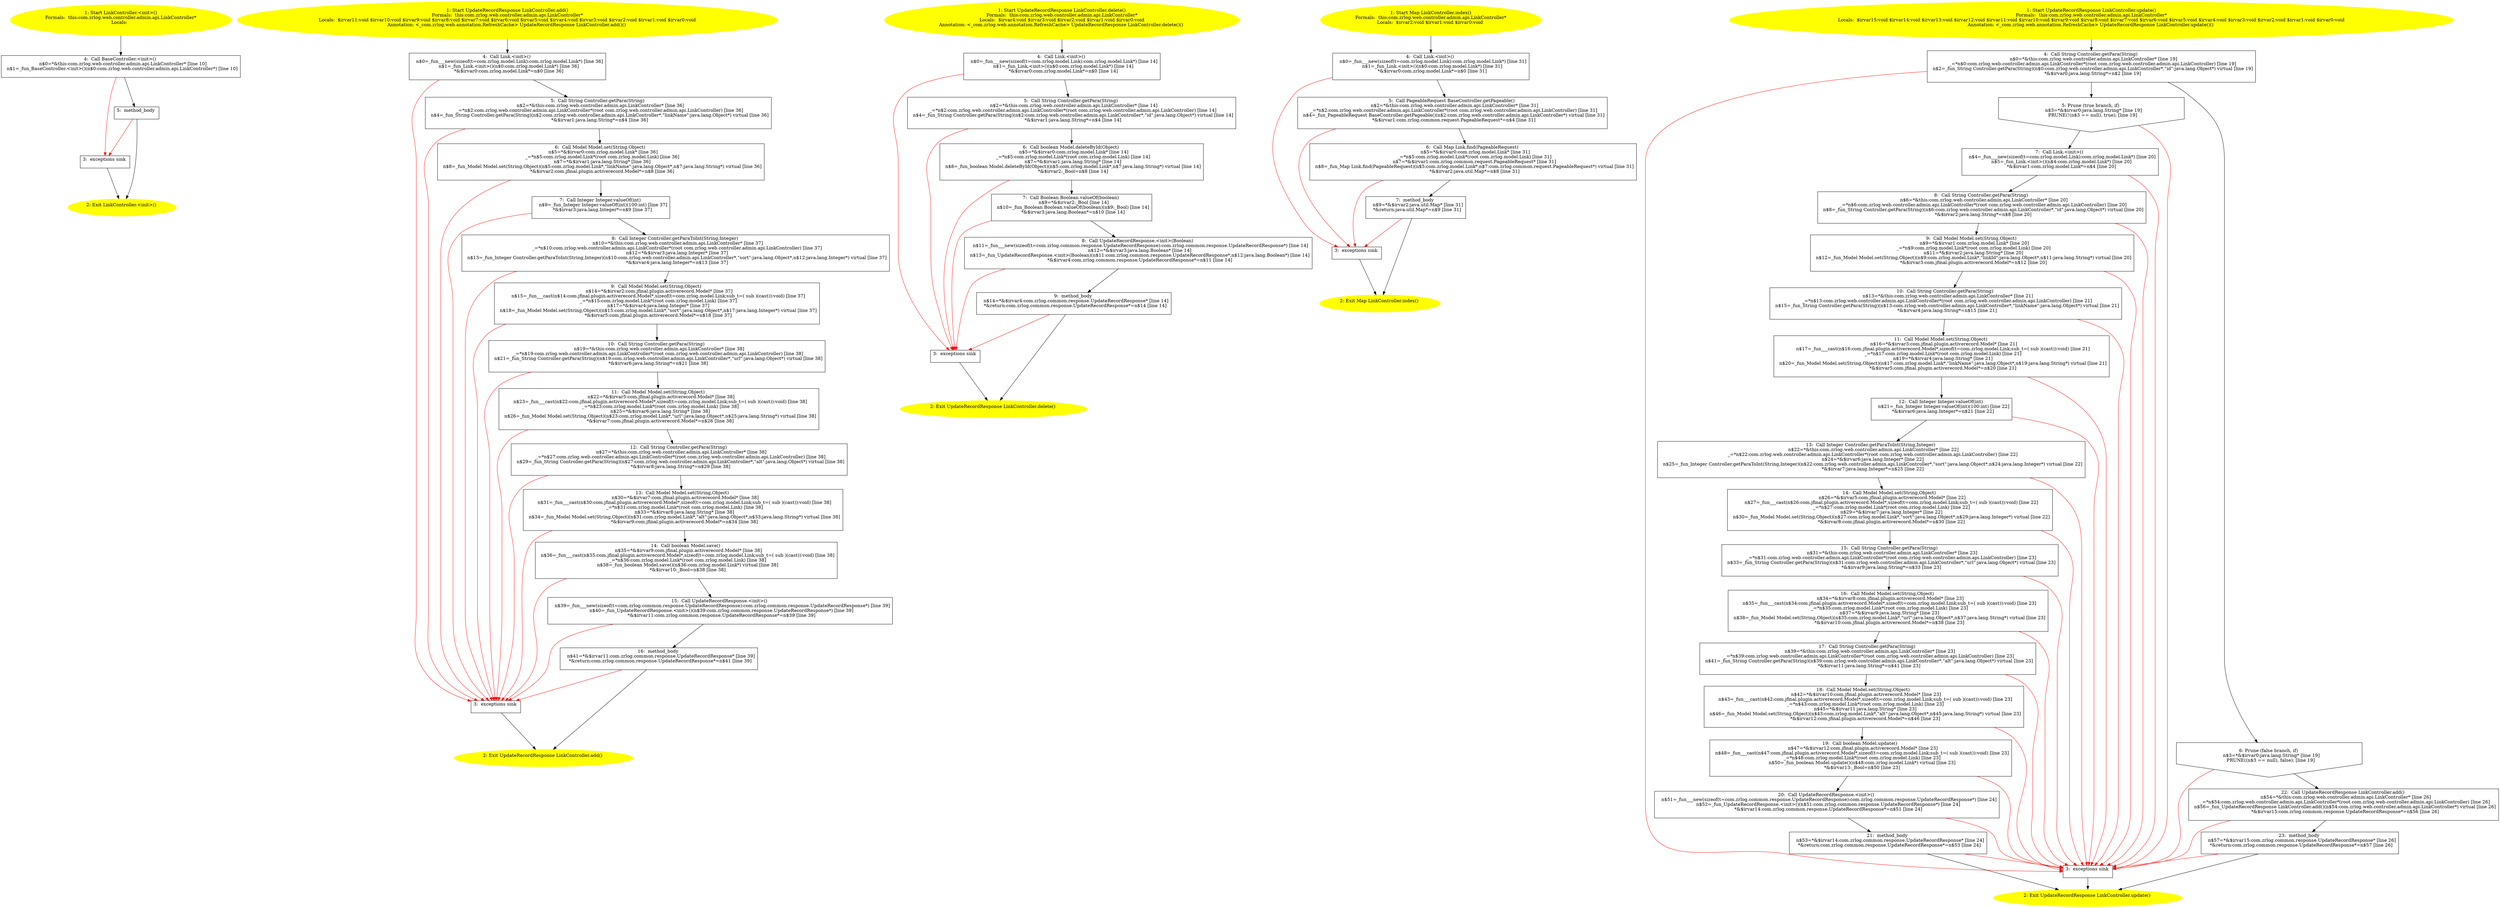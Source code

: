 /* @generated */
digraph cfg {
"com.zrlog.web.controller.admin.api.LinkController.<init>().a9c668d0d51db8e4c53aba65fcdf5df6_1" [label="1: Start LinkController.<init>()\nFormals:  this:com.zrlog.web.controller.admin.api.LinkController*\nLocals:  \n  " color=yellow style=filled]
	

	 "com.zrlog.web.controller.admin.api.LinkController.<init>().a9c668d0d51db8e4c53aba65fcdf5df6_1" -> "com.zrlog.web.controller.admin.api.LinkController.<init>().a9c668d0d51db8e4c53aba65fcdf5df6_4" ;
"com.zrlog.web.controller.admin.api.LinkController.<init>().a9c668d0d51db8e4c53aba65fcdf5df6_2" [label="2: Exit LinkController.<init>() \n  " color=yellow style=filled]
	

"com.zrlog.web.controller.admin.api.LinkController.<init>().a9c668d0d51db8e4c53aba65fcdf5df6_3" [label="3:  exceptions sink \n  " shape="box"]
	

	 "com.zrlog.web.controller.admin.api.LinkController.<init>().a9c668d0d51db8e4c53aba65fcdf5df6_3" -> "com.zrlog.web.controller.admin.api.LinkController.<init>().a9c668d0d51db8e4c53aba65fcdf5df6_2" ;
"com.zrlog.web.controller.admin.api.LinkController.<init>().a9c668d0d51db8e4c53aba65fcdf5df6_4" [label="4:  Call BaseController.<init>() \n   n$0=*&this:com.zrlog.web.controller.admin.api.LinkController* [line 10]\n  n$1=_fun_BaseController.<init>()(n$0:com.zrlog.web.controller.admin.api.LinkController*) [line 10]\n " shape="box"]
	

	 "com.zrlog.web.controller.admin.api.LinkController.<init>().a9c668d0d51db8e4c53aba65fcdf5df6_4" -> "com.zrlog.web.controller.admin.api.LinkController.<init>().a9c668d0d51db8e4c53aba65fcdf5df6_5" ;
	 "com.zrlog.web.controller.admin.api.LinkController.<init>().a9c668d0d51db8e4c53aba65fcdf5df6_4" -> "com.zrlog.web.controller.admin.api.LinkController.<init>().a9c668d0d51db8e4c53aba65fcdf5df6_3" [color="red" ];
"com.zrlog.web.controller.admin.api.LinkController.<init>().a9c668d0d51db8e4c53aba65fcdf5df6_5" [label="5:  method_body \n  " shape="box"]
	

	 "com.zrlog.web.controller.admin.api.LinkController.<init>().a9c668d0d51db8e4c53aba65fcdf5df6_5" -> "com.zrlog.web.controller.admin.api.LinkController.<init>().a9c668d0d51db8e4c53aba65fcdf5df6_2" ;
	 "com.zrlog.web.controller.admin.api.LinkController.<init>().a9c668d0d51db8e4c53aba65fcdf5df6_5" -> "com.zrlog.web.controller.admin.api.LinkController.<init>().a9c668d0d51db8e4c53aba65fcdf5df6_3" [color="red" ];
"com.zrlog.web.controller.admin.api.LinkController.add():com.zrlog.common.response.UpdateRecordRespon.764ece227195ac589cf312fb0e39b98a_1" [label="1: Start UpdateRecordResponse LinkController.add()\nFormals:  this:com.zrlog.web.controller.admin.api.LinkController*\nLocals:  $irvar11:void $irvar10:void $irvar9:void $irvar8:void $irvar7:void $irvar6:void $irvar5:void $irvar4:void $irvar3:void $irvar2:void $irvar1:void $irvar0:void\nAnnotation: <_com.zrlog.web.annotation.RefreshCache> UpdateRecordResponse LinkController.add()() \n  " color=yellow style=filled]
	

	 "com.zrlog.web.controller.admin.api.LinkController.add():com.zrlog.common.response.UpdateRecordRespon.764ece227195ac589cf312fb0e39b98a_1" -> "com.zrlog.web.controller.admin.api.LinkController.add():com.zrlog.common.response.UpdateRecordRespon.764ece227195ac589cf312fb0e39b98a_4" ;
"com.zrlog.web.controller.admin.api.LinkController.add():com.zrlog.common.response.UpdateRecordRespon.764ece227195ac589cf312fb0e39b98a_2" [label="2: Exit UpdateRecordResponse LinkController.add() \n  " color=yellow style=filled]
	

"com.zrlog.web.controller.admin.api.LinkController.add():com.zrlog.common.response.UpdateRecordRespon.764ece227195ac589cf312fb0e39b98a_3" [label="3:  exceptions sink \n  " shape="box"]
	

	 "com.zrlog.web.controller.admin.api.LinkController.add():com.zrlog.common.response.UpdateRecordRespon.764ece227195ac589cf312fb0e39b98a_3" -> "com.zrlog.web.controller.admin.api.LinkController.add():com.zrlog.common.response.UpdateRecordRespon.764ece227195ac589cf312fb0e39b98a_2" ;
"com.zrlog.web.controller.admin.api.LinkController.add():com.zrlog.common.response.UpdateRecordRespon.764ece227195ac589cf312fb0e39b98a_4" [label="4:  Call Link.<init>() \n   n$0=_fun___new(sizeof(t=com.zrlog.model.Link):com.zrlog.model.Link*) [line 36]\n  n$1=_fun_Link.<init>()(n$0:com.zrlog.model.Link*) [line 36]\n  *&$irvar0:com.zrlog.model.Link*=n$0 [line 36]\n " shape="box"]
	

	 "com.zrlog.web.controller.admin.api.LinkController.add():com.zrlog.common.response.UpdateRecordRespon.764ece227195ac589cf312fb0e39b98a_4" -> "com.zrlog.web.controller.admin.api.LinkController.add():com.zrlog.common.response.UpdateRecordRespon.764ece227195ac589cf312fb0e39b98a_5" ;
	 "com.zrlog.web.controller.admin.api.LinkController.add():com.zrlog.common.response.UpdateRecordRespon.764ece227195ac589cf312fb0e39b98a_4" -> "com.zrlog.web.controller.admin.api.LinkController.add():com.zrlog.common.response.UpdateRecordRespon.764ece227195ac589cf312fb0e39b98a_3" [color="red" ];
"com.zrlog.web.controller.admin.api.LinkController.add():com.zrlog.common.response.UpdateRecordRespon.764ece227195ac589cf312fb0e39b98a_5" [label="5:  Call String Controller.getPara(String) \n   n$2=*&this:com.zrlog.web.controller.admin.api.LinkController* [line 36]\n  _=*n$2:com.zrlog.web.controller.admin.api.LinkController*(root com.zrlog.web.controller.admin.api.LinkController) [line 36]\n  n$4=_fun_String Controller.getPara(String)(n$2:com.zrlog.web.controller.admin.api.LinkController*,\"linkName\":java.lang.Object*) virtual [line 36]\n  *&$irvar1:java.lang.String*=n$4 [line 36]\n " shape="box"]
	

	 "com.zrlog.web.controller.admin.api.LinkController.add():com.zrlog.common.response.UpdateRecordRespon.764ece227195ac589cf312fb0e39b98a_5" -> "com.zrlog.web.controller.admin.api.LinkController.add():com.zrlog.common.response.UpdateRecordRespon.764ece227195ac589cf312fb0e39b98a_6" ;
	 "com.zrlog.web.controller.admin.api.LinkController.add():com.zrlog.common.response.UpdateRecordRespon.764ece227195ac589cf312fb0e39b98a_5" -> "com.zrlog.web.controller.admin.api.LinkController.add():com.zrlog.common.response.UpdateRecordRespon.764ece227195ac589cf312fb0e39b98a_3" [color="red" ];
"com.zrlog.web.controller.admin.api.LinkController.add():com.zrlog.common.response.UpdateRecordRespon.764ece227195ac589cf312fb0e39b98a_6" [label="6:  Call Model Model.set(String,Object) \n   n$5=*&$irvar0:com.zrlog.model.Link* [line 36]\n  _=*n$5:com.zrlog.model.Link*(root com.zrlog.model.Link) [line 36]\n  n$7=*&$irvar1:java.lang.String* [line 36]\n  n$8=_fun_Model Model.set(String,Object)(n$5:com.zrlog.model.Link*,\"linkName\":java.lang.Object*,n$7:java.lang.String*) virtual [line 36]\n  *&$irvar2:com.jfinal.plugin.activerecord.Model*=n$8 [line 36]\n " shape="box"]
	

	 "com.zrlog.web.controller.admin.api.LinkController.add():com.zrlog.common.response.UpdateRecordRespon.764ece227195ac589cf312fb0e39b98a_6" -> "com.zrlog.web.controller.admin.api.LinkController.add():com.zrlog.common.response.UpdateRecordRespon.764ece227195ac589cf312fb0e39b98a_7" ;
	 "com.zrlog.web.controller.admin.api.LinkController.add():com.zrlog.common.response.UpdateRecordRespon.764ece227195ac589cf312fb0e39b98a_6" -> "com.zrlog.web.controller.admin.api.LinkController.add():com.zrlog.common.response.UpdateRecordRespon.764ece227195ac589cf312fb0e39b98a_3" [color="red" ];
"com.zrlog.web.controller.admin.api.LinkController.add():com.zrlog.common.response.UpdateRecordRespon.764ece227195ac589cf312fb0e39b98a_7" [label="7:  Call Integer Integer.valueOf(int) \n   n$9=_fun_Integer Integer.valueOf(int)(100:int) [line 37]\n  *&$irvar3:java.lang.Integer*=n$9 [line 37]\n " shape="box"]
	

	 "com.zrlog.web.controller.admin.api.LinkController.add():com.zrlog.common.response.UpdateRecordRespon.764ece227195ac589cf312fb0e39b98a_7" -> "com.zrlog.web.controller.admin.api.LinkController.add():com.zrlog.common.response.UpdateRecordRespon.764ece227195ac589cf312fb0e39b98a_8" ;
	 "com.zrlog.web.controller.admin.api.LinkController.add():com.zrlog.common.response.UpdateRecordRespon.764ece227195ac589cf312fb0e39b98a_7" -> "com.zrlog.web.controller.admin.api.LinkController.add():com.zrlog.common.response.UpdateRecordRespon.764ece227195ac589cf312fb0e39b98a_3" [color="red" ];
"com.zrlog.web.controller.admin.api.LinkController.add():com.zrlog.common.response.UpdateRecordRespon.764ece227195ac589cf312fb0e39b98a_8" [label="8:  Call Integer Controller.getParaToInt(String,Integer) \n   n$10=*&this:com.zrlog.web.controller.admin.api.LinkController* [line 37]\n  _=*n$10:com.zrlog.web.controller.admin.api.LinkController*(root com.zrlog.web.controller.admin.api.LinkController) [line 37]\n  n$12=*&$irvar3:java.lang.Integer* [line 37]\n  n$13=_fun_Integer Controller.getParaToInt(String,Integer)(n$10:com.zrlog.web.controller.admin.api.LinkController*,\"sort\":java.lang.Object*,n$12:java.lang.Integer*) virtual [line 37]\n  *&$irvar4:java.lang.Integer*=n$13 [line 37]\n " shape="box"]
	

	 "com.zrlog.web.controller.admin.api.LinkController.add():com.zrlog.common.response.UpdateRecordRespon.764ece227195ac589cf312fb0e39b98a_8" -> "com.zrlog.web.controller.admin.api.LinkController.add():com.zrlog.common.response.UpdateRecordRespon.764ece227195ac589cf312fb0e39b98a_9" ;
	 "com.zrlog.web.controller.admin.api.LinkController.add():com.zrlog.common.response.UpdateRecordRespon.764ece227195ac589cf312fb0e39b98a_8" -> "com.zrlog.web.controller.admin.api.LinkController.add():com.zrlog.common.response.UpdateRecordRespon.764ece227195ac589cf312fb0e39b98a_3" [color="red" ];
"com.zrlog.web.controller.admin.api.LinkController.add():com.zrlog.common.response.UpdateRecordRespon.764ece227195ac589cf312fb0e39b98a_9" [label="9:  Call Model Model.set(String,Object) \n   n$14=*&$irvar2:com.jfinal.plugin.activerecord.Model* [line 37]\n  n$15=_fun___cast(n$14:com.jfinal.plugin.activerecord.Model*,sizeof(t=com.zrlog.model.Link;sub_t=( sub )(cast)):void) [line 37]\n  _=*n$15:com.zrlog.model.Link*(root com.zrlog.model.Link) [line 37]\n  n$17=*&$irvar4:java.lang.Integer* [line 37]\n  n$18=_fun_Model Model.set(String,Object)(n$15:com.zrlog.model.Link*,\"sort\":java.lang.Object*,n$17:java.lang.Integer*) virtual [line 37]\n  *&$irvar5:com.jfinal.plugin.activerecord.Model*=n$18 [line 37]\n " shape="box"]
	

	 "com.zrlog.web.controller.admin.api.LinkController.add():com.zrlog.common.response.UpdateRecordRespon.764ece227195ac589cf312fb0e39b98a_9" -> "com.zrlog.web.controller.admin.api.LinkController.add():com.zrlog.common.response.UpdateRecordRespon.764ece227195ac589cf312fb0e39b98a_10" ;
	 "com.zrlog.web.controller.admin.api.LinkController.add():com.zrlog.common.response.UpdateRecordRespon.764ece227195ac589cf312fb0e39b98a_9" -> "com.zrlog.web.controller.admin.api.LinkController.add():com.zrlog.common.response.UpdateRecordRespon.764ece227195ac589cf312fb0e39b98a_3" [color="red" ];
"com.zrlog.web.controller.admin.api.LinkController.add():com.zrlog.common.response.UpdateRecordRespon.764ece227195ac589cf312fb0e39b98a_10" [label="10:  Call String Controller.getPara(String) \n   n$19=*&this:com.zrlog.web.controller.admin.api.LinkController* [line 38]\n  _=*n$19:com.zrlog.web.controller.admin.api.LinkController*(root com.zrlog.web.controller.admin.api.LinkController) [line 38]\n  n$21=_fun_String Controller.getPara(String)(n$19:com.zrlog.web.controller.admin.api.LinkController*,\"url\":java.lang.Object*) virtual [line 38]\n  *&$irvar6:java.lang.String*=n$21 [line 38]\n " shape="box"]
	

	 "com.zrlog.web.controller.admin.api.LinkController.add():com.zrlog.common.response.UpdateRecordRespon.764ece227195ac589cf312fb0e39b98a_10" -> "com.zrlog.web.controller.admin.api.LinkController.add():com.zrlog.common.response.UpdateRecordRespon.764ece227195ac589cf312fb0e39b98a_11" ;
	 "com.zrlog.web.controller.admin.api.LinkController.add():com.zrlog.common.response.UpdateRecordRespon.764ece227195ac589cf312fb0e39b98a_10" -> "com.zrlog.web.controller.admin.api.LinkController.add():com.zrlog.common.response.UpdateRecordRespon.764ece227195ac589cf312fb0e39b98a_3" [color="red" ];
"com.zrlog.web.controller.admin.api.LinkController.add():com.zrlog.common.response.UpdateRecordRespon.764ece227195ac589cf312fb0e39b98a_11" [label="11:  Call Model Model.set(String,Object) \n   n$22=*&$irvar5:com.jfinal.plugin.activerecord.Model* [line 38]\n  n$23=_fun___cast(n$22:com.jfinal.plugin.activerecord.Model*,sizeof(t=com.zrlog.model.Link;sub_t=( sub )(cast)):void) [line 38]\n  _=*n$23:com.zrlog.model.Link*(root com.zrlog.model.Link) [line 38]\n  n$25=*&$irvar6:java.lang.String* [line 38]\n  n$26=_fun_Model Model.set(String,Object)(n$23:com.zrlog.model.Link*,\"url\":java.lang.Object*,n$25:java.lang.String*) virtual [line 38]\n  *&$irvar7:com.jfinal.plugin.activerecord.Model*=n$26 [line 38]\n " shape="box"]
	

	 "com.zrlog.web.controller.admin.api.LinkController.add():com.zrlog.common.response.UpdateRecordRespon.764ece227195ac589cf312fb0e39b98a_11" -> "com.zrlog.web.controller.admin.api.LinkController.add():com.zrlog.common.response.UpdateRecordRespon.764ece227195ac589cf312fb0e39b98a_12" ;
	 "com.zrlog.web.controller.admin.api.LinkController.add():com.zrlog.common.response.UpdateRecordRespon.764ece227195ac589cf312fb0e39b98a_11" -> "com.zrlog.web.controller.admin.api.LinkController.add():com.zrlog.common.response.UpdateRecordRespon.764ece227195ac589cf312fb0e39b98a_3" [color="red" ];
"com.zrlog.web.controller.admin.api.LinkController.add():com.zrlog.common.response.UpdateRecordRespon.764ece227195ac589cf312fb0e39b98a_12" [label="12:  Call String Controller.getPara(String) \n   n$27=*&this:com.zrlog.web.controller.admin.api.LinkController* [line 38]\n  _=*n$27:com.zrlog.web.controller.admin.api.LinkController*(root com.zrlog.web.controller.admin.api.LinkController) [line 38]\n  n$29=_fun_String Controller.getPara(String)(n$27:com.zrlog.web.controller.admin.api.LinkController*,\"alt\":java.lang.Object*) virtual [line 38]\n  *&$irvar8:java.lang.String*=n$29 [line 38]\n " shape="box"]
	

	 "com.zrlog.web.controller.admin.api.LinkController.add():com.zrlog.common.response.UpdateRecordRespon.764ece227195ac589cf312fb0e39b98a_12" -> "com.zrlog.web.controller.admin.api.LinkController.add():com.zrlog.common.response.UpdateRecordRespon.764ece227195ac589cf312fb0e39b98a_13" ;
	 "com.zrlog.web.controller.admin.api.LinkController.add():com.zrlog.common.response.UpdateRecordRespon.764ece227195ac589cf312fb0e39b98a_12" -> "com.zrlog.web.controller.admin.api.LinkController.add():com.zrlog.common.response.UpdateRecordRespon.764ece227195ac589cf312fb0e39b98a_3" [color="red" ];
"com.zrlog.web.controller.admin.api.LinkController.add():com.zrlog.common.response.UpdateRecordRespon.764ece227195ac589cf312fb0e39b98a_13" [label="13:  Call Model Model.set(String,Object) \n   n$30=*&$irvar7:com.jfinal.plugin.activerecord.Model* [line 38]\n  n$31=_fun___cast(n$30:com.jfinal.plugin.activerecord.Model*,sizeof(t=com.zrlog.model.Link;sub_t=( sub )(cast)):void) [line 38]\n  _=*n$31:com.zrlog.model.Link*(root com.zrlog.model.Link) [line 38]\n  n$33=*&$irvar8:java.lang.String* [line 38]\n  n$34=_fun_Model Model.set(String,Object)(n$31:com.zrlog.model.Link*,\"alt\":java.lang.Object*,n$33:java.lang.String*) virtual [line 38]\n  *&$irvar9:com.jfinal.plugin.activerecord.Model*=n$34 [line 38]\n " shape="box"]
	

	 "com.zrlog.web.controller.admin.api.LinkController.add():com.zrlog.common.response.UpdateRecordRespon.764ece227195ac589cf312fb0e39b98a_13" -> "com.zrlog.web.controller.admin.api.LinkController.add():com.zrlog.common.response.UpdateRecordRespon.764ece227195ac589cf312fb0e39b98a_14" ;
	 "com.zrlog.web.controller.admin.api.LinkController.add():com.zrlog.common.response.UpdateRecordRespon.764ece227195ac589cf312fb0e39b98a_13" -> "com.zrlog.web.controller.admin.api.LinkController.add():com.zrlog.common.response.UpdateRecordRespon.764ece227195ac589cf312fb0e39b98a_3" [color="red" ];
"com.zrlog.web.controller.admin.api.LinkController.add():com.zrlog.common.response.UpdateRecordRespon.764ece227195ac589cf312fb0e39b98a_14" [label="14:  Call boolean Model.save() \n   n$35=*&$irvar9:com.jfinal.plugin.activerecord.Model* [line 38]\n  n$36=_fun___cast(n$35:com.jfinal.plugin.activerecord.Model*,sizeof(t=com.zrlog.model.Link;sub_t=( sub )(cast)):void) [line 38]\n  _=*n$36:com.zrlog.model.Link*(root com.zrlog.model.Link) [line 38]\n  n$38=_fun_boolean Model.save()(n$36:com.zrlog.model.Link*) virtual [line 38]\n  *&$irvar10:_Bool=n$38 [line 38]\n " shape="box"]
	

	 "com.zrlog.web.controller.admin.api.LinkController.add():com.zrlog.common.response.UpdateRecordRespon.764ece227195ac589cf312fb0e39b98a_14" -> "com.zrlog.web.controller.admin.api.LinkController.add():com.zrlog.common.response.UpdateRecordRespon.764ece227195ac589cf312fb0e39b98a_15" ;
	 "com.zrlog.web.controller.admin.api.LinkController.add():com.zrlog.common.response.UpdateRecordRespon.764ece227195ac589cf312fb0e39b98a_14" -> "com.zrlog.web.controller.admin.api.LinkController.add():com.zrlog.common.response.UpdateRecordRespon.764ece227195ac589cf312fb0e39b98a_3" [color="red" ];
"com.zrlog.web.controller.admin.api.LinkController.add():com.zrlog.common.response.UpdateRecordRespon.764ece227195ac589cf312fb0e39b98a_15" [label="15:  Call UpdateRecordResponse.<init>() \n   n$39=_fun___new(sizeof(t=com.zrlog.common.response.UpdateRecordResponse):com.zrlog.common.response.UpdateRecordResponse*) [line 39]\n  n$40=_fun_UpdateRecordResponse.<init>()(n$39:com.zrlog.common.response.UpdateRecordResponse*) [line 39]\n  *&$irvar11:com.zrlog.common.response.UpdateRecordResponse*=n$39 [line 39]\n " shape="box"]
	

	 "com.zrlog.web.controller.admin.api.LinkController.add():com.zrlog.common.response.UpdateRecordRespon.764ece227195ac589cf312fb0e39b98a_15" -> "com.zrlog.web.controller.admin.api.LinkController.add():com.zrlog.common.response.UpdateRecordRespon.764ece227195ac589cf312fb0e39b98a_16" ;
	 "com.zrlog.web.controller.admin.api.LinkController.add():com.zrlog.common.response.UpdateRecordRespon.764ece227195ac589cf312fb0e39b98a_15" -> "com.zrlog.web.controller.admin.api.LinkController.add():com.zrlog.common.response.UpdateRecordRespon.764ece227195ac589cf312fb0e39b98a_3" [color="red" ];
"com.zrlog.web.controller.admin.api.LinkController.add():com.zrlog.common.response.UpdateRecordRespon.764ece227195ac589cf312fb0e39b98a_16" [label="16:  method_body \n   n$41=*&$irvar11:com.zrlog.common.response.UpdateRecordResponse* [line 39]\n  *&return:com.zrlog.common.response.UpdateRecordResponse*=n$41 [line 39]\n " shape="box"]
	

	 "com.zrlog.web.controller.admin.api.LinkController.add():com.zrlog.common.response.UpdateRecordRespon.764ece227195ac589cf312fb0e39b98a_16" -> "com.zrlog.web.controller.admin.api.LinkController.add():com.zrlog.common.response.UpdateRecordRespon.764ece227195ac589cf312fb0e39b98a_2" ;
	 "com.zrlog.web.controller.admin.api.LinkController.add():com.zrlog.common.response.UpdateRecordRespon.764ece227195ac589cf312fb0e39b98a_16" -> "com.zrlog.web.controller.admin.api.LinkController.add():com.zrlog.common.response.UpdateRecordRespon.764ece227195ac589cf312fb0e39b98a_3" [color="red" ];
"com.zrlog.web.controller.admin.api.LinkController.delete():com.zrlog.common.response.UpdateRecordRes.c50fe7f1c9ed19d425c0b94ce0d056ed_1" [label="1: Start UpdateRecordResponse LinkController.delete()\nFormals:  this:com.zrlog.web.controller.admin.api.LinkController*\nLocals:  $irvar4:void $irvar3:void $irvar2:void $irvar1:void $irvar0:void\nAnnotation: <_com.zrlog.web.annotation.RefreshCache> UpdateRecordResponse LinkController.delete()() \n  " color=yellow style=filled]
	

	 "com.zrlog.web.controller.admin.api.LinkController.delete():com.zrlog.common.response.UpdateRecordRes.c50fe7f1c9ed19d425c0b94ce0d056ed_1" -> "com.zrlog.web.controller.admin.api.LinkController.delete():com.zrlog.common.response.UpdateRecordRes.c50fe7f1c9ed19d425c0b94ce0d056ed_4" ;
"com.zrlog.web.controller.admin.api.LinkController.delete():com.zrlog.common.response.UpdateRecordRes.c50fe7f1c9ed19d425c0b94ce0d056ed_2" [label="2: Exit UpdateRecordResponse LinkController.delete() \n  " color=yellow style=filled]
	

"com.zrlog.web.controller.admin.api.LinkController.delete():com.zrlog.common.response.UpdateRecordRes.c50fe7f1c9ed19d425c0b94ce0d056ed_3" [label="3:  exceptions sink \n  " shape="box"]
	

	 "com.zrlog.web.controller.admin.api.LinkController.delete():com.zrlog.common.response.UpdateRecordRes.c50fe7f1c9ed19d425c0b94ce0d056ed_3" -> "com.zrlog.web.controller.admin.api.LinkController.delete():com.zrlog.common.response.UpdateRecordRes.c50fe7f1c9ed19d425c0b94ce0d056ed_2" ;
"com.zrlog.web.controller.admin.api.LinkController.delete():com.zrlog.common.response.UpdateRecordRes.c50fe7f1c9ed19d425c0b94ce0d056ed_4" [label="4:  Call Link.<init>() \n   n$0=_fun___new(sizeof(t=com.zrlog.model.Link):com.zrlog.model.Link*) [line 14]\n  n$1=_fun_Link.<init>()(n$0:com.zrlog.model.Link*) [line 14]\n  *&$irvar0:com.zrlog.model.Link*=n$0 [line 14]\n " shape="box"]
	

	 "com.zrlog.web.controller.admin.api.LinkController.delete():com.zrlog.common.response.UpdateRecordRes.c50fe7f1c9ed19d425c0b94ce0d056ed_4" -> "com.zrlog.web.controller.admin.api.LinkController.delete():com.zrlog.common.response.UpdateRecordRes.c50fe7f1c9ed19d425c0b94ce0d056ed_5" ;
	 "com.zrlog.web.controller.admin.api.LinkController.delete():com.zrlog.common.response.UpdateRecordRes.c50fe7f1c9ed19d425c0b94ce0d056ed_4" -> "com.zrlog.web.controller.admin.api.LinkController.delete():com.zrlog.common.response.UpdateRecordRes.c50fe7f1c9ed19d425c0b94ce0d056ed_3" [color="red" ];
"com.zrlog.web.controller.admin.api.LinkController.delete():com.zrlog.common.response.UpdateRecordRes.c50fe7f1c9ed19d425c0b94ce0d056ed_5" [label="5:  Call String Controller.getPara(String) \n   n$2=*&this:com.zrlog.web.controller.admin.api.LinkController* [line 14]\n  _=*n$2:com.zrlog.web.controller.admin.api.LinkController*(root com.zrlog.web.controller.admin.api.LinkController) [line 14]\n  n$4=_fun_String Controller.getPara(String)(n$2:com.zrlog.web.controller.admin.api.LinkController*,\"id\":java.lang.Object*) virtual [line 14]\n  *&$irvar1:java.lang.String*=n$4 [line 14]\n " shape="box"]
	

	 "com.zrlog.web.controller.admin.api.LinkController.delete():com.zrlog.common.response.UpdateRecordRes.c50fe7f1c9ed19d425c0b94ce0d056ed_5" -> "com.zrlog.web.controller.admin.api.LinkController.delete():com.zrlog.common.response.UpdateRecordRes.c50fe7f1c9ed19d425c0b94ce0d056ed_6" ;
	 "com.zrlog.web.controller.admin.api.LinkController.delete():com.zrlog.common.response.UpdateRecordRes.c50fe7f1c9ed19d425c0b94ce0d056ed_5" -> "com.zrlog.web.controller.admin.api.LinkController.delete():com.zrlog.common.response.UpdateRecordRes.c50fe7f1c9ed19d425c0b94ce0d056ed_3" [color="red" ];
"com.zrlog.web.controller.admin.api.LinkController.delete():com.zrlog.common.response.UpdateRecordRes.c50fe7f1c9ed19d425c0b94ce0d056ed_6" [label="6:  Call boolean Model.deleteById(Object) \n   n$5=*&$irvar0:com.zrlog.model.Link* [line 14]\n  _=*n$5:com.zrlog.model.Link*(root com.zrlog.model.Link) [line 14]\n  n$7=*&$irvar1:java.lang.String* [line 14]\n  n$8=_fun_boolean Model.deleteById(Object)(n$5:com.zrlog.model.Link*,n$7:java.lang.String*) virtual [line 14]\n  *&$irvar2:_Bool=n$8 [line 14]\n " shape="box"]
	

	 "com.zrlog.web.controller.admin.api.LinkController.delete():com.zrlog.common.response.UpdateRecordRes.c50fe7f1c9ed19d425c0b94ce0d056ed_6" -> "com.zrlog.web.controller.admin.api.LinkController.delete():com.zrlog.common.response.UpdateRecordRes.c50fe7f1c9ed19d425c0b94ce0d056ed_7" ;
	 "com.zrlog.web.controller.admin.api.LinkController.delete():com.zrlog.common.response.UpdateRecordRes.c50fe7f1c9ed19d425c0b94ce0d056ed_6" -> "com.zrlog.web.controller.admin.api.LinkController.delete():com.zrlog.common.response.UpdateRecordRes.c50fe7f1c9ed19d425c0b94ce0d056ed_3" [color="red" ];
"com.zrlog.web.controller.admin.api.LinkController.delete():com.zrlog.common.response.UpdateRecordRes.c50fe7f1c9ed19d425c0b94ce0d056ed_7" [label="7:  Call Boolean Boolean.valueOf(boolean) \n   n$9=*&$irvar2:_Bool [line 14]\n  n$10=_fun_Boolean Boolean.valueOf(boolean)(n$9:_Bool) [line 14]\n  *&$irvar3:java.lang.Boolean*=n$10 [line 14]\n " shape="box"]
	

	 "com.zrlog.web.controller.admin.api.LinkController.delete():com.zrlog.common.response.UpdateRecordRes.c50fe7f1c9ed19d425c0b94ce0d056ed_7" -> "com.zrlog.web.controller.admin.api.LinkController.delete():com.zrlog.common.response.UpdateRecordRes.c50fe7f1c9ed19d425c0b94ce0d056ed_8" ;
	 "com.zrlog.web.controller.admin.api.LinkController.delete():com.zrlog.common.response.UpdateRecordRes.c50fe7f1c9ed19d425c0b94ce0d056ed_7" -> "com.zrlog.web.controller.admin.api.LinkController.delete():com.zrlog.common.response.UpdateRecordRes.c50fe7f1c9ed19d425c0b94ce0d056ed_3" [color="red" ];
"com.zrlog.web.controller.admin.api.LinkController.delete():com.zrlog.common.response.UpdateRecordRes.c50fe7f1c9ed19d425c0b94ce0d056ed_8" [label="8:  Call UpdateRecordResponse.<init>(Boolean) \n   n$11=_fun___new(sizeof(t=com.zrlog.common.response.UpdateRecordResponse):com.zrlog.common.response.UpdateRecordResponse*) [line 14]\n  n$12=*&$irvar3:java.lang.Boolean* [line 14]\n  n$13=_fun_UpdateRecordResponse.<init>(Boolean)(n$11:com.zrlog.common.response.UpdateRecordResponse*,n$12:java.lang.Boolean*) [line 14]\n  *&$irvar4:com.zrlog.common.response.UpdateRecordResponse*=n$11 [line 14]\n " shape="box"]
	

	 "com.zrlog.web.controller.admin.api.LinkController.delete():com.zrlog.common.response.UpdateRecordRes.c50fe7f1c9ed19d425c0b94ce0d056ed_8" -> "com.zrlog.web.controller.admin.api.LinkController.delete():com.zrlog.common.response.UpdateRecordRes.c50fe7f1c9ed19d425c0b94ce0d056ed_9" ;
	 "com.zrlog.web.controller.admin.api.LinkController.delete():com.zrlog.common.response.UpdateRecordRes.c50fe7f1c9ed19d425c0b94ce0d056ed_8" -> "com.zrlog.web.controller.admin.api.LinkController.delete():com.zrlog.common.response.UpdateRecordRes.c50fe7f1c9ed19d425c0b94ce0d056ed_3" [color="red" ];
"com.zrlog.web.controller.admin.api.LinkController.delete():com.zrlog.common.response.UpdateRecordRes.c50fe7f1c9ed19d425c0b94ce0d056ed_9" [label="9:  method_body \n   n$14=*&$irvar4:com.zrlog.common.response.UpdateRecordResponse* [line 14]\n  *&return:com.zrlog.common.response.UpdateRecordResponse*=n$14 [line 14]\n " shape="box"]
	

	 "com.zrlog.web.controller.admin.api.LinkController.delete():com.zrlog.common.response.UpdateRecordRes.c50fe7f1c9ed19d425c0b94ce0d056ed_9" -> "com.zrlog.web.controller.admin.api.LinkController.delete():com.zrlog.common.response.UpdateRecordRes.c50fe7f1c9ed19d425c0b94ce0d056ed_2" ;
	 "com.zrlog.web.controller.admin.api.LinkController.delete():com.zrlog.common.response.UpdateRecordRes.c50fe7f1c9ed19d425c0b94ce0d056ed_9" -> "com.zrlog.web.controller.admin.api.LinkController.delete():com.zrlog.common.response.UpdateRecordRes.c50fe7f1c9ed19d425c0b94ce0d056ed_3" [color="red" ];
"com.zrlog.web.controller.admin.api.LinkController.index():java.util.Map.7badc13359fc9bcdb58378fdffa3aa5c_1" [label="1: Start Map LinkController.index()\nFormals:  this:com.zrlog.web.controller.admin.api.LinkController*\nLocals:  $irvar2:void $irvar1:void $irvar0:void \n  " color=yellow style=filled]
	

	 "com.zrlog.web.controller.admin.api.LinkController.index():java.util.Map.7badc13359fc9bcdb58378fdffa3aa5c_1" -> "com.zrlog.web.controller.admin.api.LinkController.index():java.util.Map.7badc13359fc9bcdb58378fdffa3aa5c_4" ;
"com.zrlog.web.controller.admin.api.LinkController.index():java.util.Map.7badc13359fc9bcdb58378fdffa3aa5c_2" [label="2: Exit Map LinkController.index() \n  " color=yellow style=filled]
	

"com.zrlog.web.controller.admin.api.LinkController.index():java.util.Map.7badc13359fc9bcdb58378fdffa3aa5c_3" [label="3:  exceptions sink \n  " shape="box"]
	

	 "com.zrlog.web.controller.admin.api.LinkController.index():java.util.Map.7badc13359fc9bcdb58378fdffa3aa5c_3" -> "com.zrlog.web.controller.admin.api.LinkController.index():java.util.Map.7badc13359fc9bcdb58378fdffa3aa5c_2" ;
"com.zrlog.web.controller.admin.api.LinkController.index():java.util.Map.7badc13359fc9bcdb58378fdffa3aa5c_4" [label="4:  Call Link.<init>() \n   n$0=_fun___new(sizeof(t=com.zrlog.model.Link):com.zrlog.model.Link*) [line 31]\n  n$1=_fun_Link.<init>()(n$0:com.zrlog.model.Link*) [line 31]\n  *&$irvar0:com.zrlog.model.Link*=n$0 [line 31]\n " shape="box"]
	

	 "com.zrlog.web.controller.admin.api.LinkController.index():java.util.Map.7badc13359fc9bcdb58378fdffa3aa5c_4" -> "com.zrlog.web.controller.admin.api.LinkController.index():java.util.Map.7badc13359fc9bcdb58378fdffa3aa5c_5" ;
	 "com.zrlog.web.controller.admin.api.LinkController.index():java.util.Map.7badc13359fc9bcdb58378fdffa3aa5c_4" -> "com.zrlog.web.controller.admin.api.LinkController.index():java.util.Map.7badc13359fc9bcdb58378fdffa3aa5c_3" [color="red" ];
"com.zrlog.web.controller.admin.api.LinkController.index():java.util.Map.7badc13359fc9bcdb58378fdffa3aa5c_5" [label="5:  Call PageableRequest BaseController.getPageable() \n   n$2=*&this:com.zrlog.web.controller.admin.api.LinkController* [line 31]\n  _=*n$2:com.zrlog.web.controller.admin.api.LinkController*(root com.zrlog.web.controller.admin.api.LinkController) [line 31]\n  n$4=_fun_PageableRequest BaseController.getPageable()(n$2:com.zrlog.web.controller.admin.api.LinkController*) virtual [line 31]\n  *&$irvar1:com.zrlog.common.request.PageableRequest*=n$4 [line 31]\n " shape="box"]
	

	 "com.zrlog.web.controller.admin.api.LinkController.index():java.util.Map.7badc13359fc9bcdb58378fdffa3aa5c_5" -> "com.zrlog.web.controller.admin.api.LinkController.index():java.util.Map.7badc13359fc9bcdb58378fdffa3aa5c_6" ;
	 "com.zrlog.web.controller.admin.api.LinkController.index():java.util.Map.7badc13359fc9bcdb58378fdffa3aa5c_5" -> "com.zrlog.web.controller.admin.api.LinkController.index():java.util.Map.7badc13359fc9bcdb58378fdffa3aa5c_3" [color="red" ];
"com.zrlog.web.controller.admin.api.LinkController.index():java.util.Map.7badc13359fc9bcdb58378fdffa3aa5c_6" [label="6:  Call Map Link.find(PageableRequest) \n   n$5=*&$irvar0:com.zrlog.model.Link* [line 31]\n  _=*n$5:com.zrlog.model.Link*(root com.zrlog.model.Link) [line 31]\n  n$7=*&$irvar1:com.zrlog.common.request.PageableRequest* [line 31]\n  n$8=_fun_Map Link.find(PageableRequest)(n$5:com.zrlog.model.Link*,n$7:com.zrlog.common.request.PageableRequest*) virtual [line 31]\n  *&$irvar2:java.util.Map*=n$8 [line 31]\n " shape="box"]
	

	 "com.zrlog.web.controller.admin.api.LinkController.index():java.util.Map.7badc13359fc9bcdb58378fdffa3aa5c_6" -> "com.zrlog.web.controller.admin.api.LinkController.index():java.util.Map.7badc13359fc9bcdb58378fdffa3aa5c_7" ;
	 "com.zrlog.web.controller.admin.api.LinkController.index():java.util.Map.7badc13359fc9bcdb58378fdffa3aa5c_6" -> "com.zrlog.web.controller.admin.api.LinkController.index():java.util.Map.7badc13359fc9bcdb58378fdffa3aa5c_3" [color="red" ];
"com.zrlog.web.controller.admin.api.LinkController.index():java.util.Map.7badc13359fc9bcdb58378fdffa3aa5c_7" [label="7:  method_body \n   n$9=*&$irvar2:java.util.Map* [line 31]\n  *&return:java.util.Map*=n$9 [line 31]\n " shape="box"]
	

	 "com.zrlog.web.controller.admin.api.LinkController.index():java.util.Map.7badc13359fc9bcdb58378fdffa3aa5c_7" -> "com.zrlog.web.controller.admin.api.LinkController.index():java.util.Map.7badc13359fc9bcdb58378fdffa3aa5c_2" ;
	 "com.zrlog.web.controller.admin.api.LinkController.index():java.util.Map.7badc13359fc9bcdb58378fdffa3aa5c_7" -> "com.zrlog.web.controller.admin.api.LinkController.index():java.util.Map.7badc13359fc9bcdb58378fdffa3aa5c_3" [color="red" ];
"com.zrlog.web.controller.admin.api.LinkController.update():com.zrlog.common.response.UpdateRecordRes.0e31616eba26fe00e3c7205f93b7df70_1" [label="1: Start UpdateRecordResponse LinkController.update()\nFormals:  this:com.zrlog.web.controller.admin.api.LinkController*\nLocals:  $irvar15:void $irvar14:void $irvar13:void $irvar12:void $irvar11:void $irvar10:void $irvar9:void $irvar8:void $irvar7:void $irvar6:void $irvar5:void $irvar4:void $irvar3:void $irvar2:void $irvar1:void $irvar0:void\nAnnotation: <_com.zrlog.web.annotation.RefreshCache> UpdateRecordResponse LinkController.update()() \n  " color=yellow style=filled]
	

	 "com.zrlog.web.controller.admin.api.LinkController.update():com.zrlog.common.response.UpdateRecordRes.0e31616eba26fe00e3c7205f93b7df70_1" -> "com.zrlog.web.controller.admin.api.LinkController.update():com.zrlog.common.response.UpdateRecordRes.0e31616eba26fe00e3c7205f93b7df70_4" ;
"com.zrlog.web.controller.admin.api.LinkController.update():com.zrlog.common.response.UpdateRecordRes.0e31616eba26fe00e3c7205f93b7df70_2" [label="2: Exit UpdateRecordResponse LinkController.update() \n  " color=yellow style=filled]
	

"com.zrlog.web.controller.admin.api.LinkController.update():com.zrlog.common.response.UpdateRecordRes.0e31616eba26fe00e3c7205f93b7df70_3" [label="3:  exceptions sink \n  " shape="box"]
	

	 "com.zrlog.web.controller.admin.api.LinkController.update():com.zrlog.common.response.UpdateRecordRes.0e31616eba26fe00e3c7205f93b7df70_3" -> "com.zrlog.web.controller.admin.api.LinkController.update():com.zrlog.common.response.UpdateRecordRes.0e31616eba26fe00e3c7205f93b7df70_2" ;
"com.zrlog.web.controller.admin.api.LinkController.update():com.zrlog.common.response.UpdateRecordRes.0e31616eba26fe00e3c7205f93b7df70_4" [label="4:  Call String Controller.getPara(String) \n   n$0=*&this:com.zrlog.web.controller.admin.api.LinkController* [line 19]\n  _=*n$0:com.zrlog.web.controller.admin.api.LinkController*(root com.zrlog.web.controller.admin.api.LinkController) [line 19]\n  n$2=_fun_String Controller.getPara(String)(n$0:com.zrlog.web.controller.admin.api.LinkController*,\"id\":java.lang.Object*) virtual [line 19]\n  *&$irvar0:java.lang.String*=n$2 [line 19]\n " shape="box"]
	

	 "com.zrlog.web.controller.admin.api.LinkController.update():com.zrlog.common.response.UpdateRecordRes.0e31616eba26fe00e3c7205f93b7df70_4" -> "com.zrlog.web.controller.admin.api.LinkController.update():com.zrlog.common.response.UpdateRecordRes.0e31616eba26fe00e3c7205f93b7df70_5" ;
	 "com.zrlog.web.controller.admin.api.LinkController.update():com.zrlog.common.response.UpdateRecordRes.0e31616eba26fe00e3c7205f93b7df70_4" -> "com.zrlog.web.controller.admin.api.LinkController.update():com.zrlog.common.response.UpdateRecordRes.0e31616eba26fe00e3c7205f93b7df70_6" ;
	 "com.zrlog.web.controller.admin.api.LinkController.update():com.zrlog.common.response.UpdateRecordRes.0e31616eba26fe00e3c7205f93b7df70_4" -> "com.zrlog.web.controller.admin.api.LinkController.update():com.zrlog.common.response.UpdateRecordRes.0e31616eba26fe00e3c7205f93b7df70_3" [color="red" ];
"com.zrlog.web.controller.admin.api.LinkController.update():com.zrlog.common.response.UpdateRecordRes.0e31616eba26fe00e3c7205f93b7df70_5" [label="5: Prune (true branch, if) \n   n$3=*&$irvar0:java.lang.String* [line 19]\n  PRUNE(!(n$3 == null), true); [line 19]\n " shape="invhouse"]
	

	 "com.zrlog.web.controller.admin.api.LinkController.update():com.zrlog.common.response.UpdateRecordRes.0e31616eba26fe00e3c7205f93b7df70_5" -> "com.zrlog.web.controller.admin.api.LinkController.update():com.zrlog.common.response.UpdateRecordRes.0e31616eba26fe00e3c7205f93b7df70_7" ;
	 "com.zrlog.web.controller.admin.api.LinkController.update():com.zrlog.common.response.UpdateRecordRes.0e31616eba26fe00e3c7205f93b7df70_5" -> "com.zrlog.web.controller.admin.api.LinkController.update():com.zrlog.common.response.UpdateRecordRes.0e31616eba26fe00e3c7205f93b7df70_3" [color="red" ];
"com.zrlog.web.controller.admin.api.LinkController.update():com.zrlog.common.response.UpdateRecordRes.0e31616eba26fe00e3c7205f93b7df70_6" [label="6: Prune (false branch, if) \n   n$3=*&$irvar0:java.lang.String* [line 19]\n  PRUNE((n$3 == null), false); [line 19]\n " shape="invhouse"]
	

	 "com.zrlog.web.controller.admin.api.LinkController.update():com.zrlog.common.response.UpdateRecordRes.0e31616eba26fe00e3c7205f93b7df70_6" -> "com.zrlog.web.controller.admin.api.LinkController.update():com.zrlog.common.response.UpdateRecordRes.0e31616eba26fe00e3c7205f93b7df70_22" ;
	 "com.zrlog.web.controller.admin.api.LinkController.update():com.zrlog.common.response.UpdateRecordRes.0e31616eba26fe00e3c7205f93b7df70_6" -> "com.zrlog.web.controller.admin.api.LinkController.update():com.zrlog.common.response.UpdateRecordRes.0e31616eba26fe00e3c7205f93b7df70_3" [color="red" ];
"com.zrlog.web.controller.admin.api.LinkController.update():com.zrlog.common.response.UpdateRecordRes.0e31616eba26fe00e3c7205f93b7df70_7" [label="7:  Call Link.<init>() \n   n$4=_fun___new(sizeof(t=com.zrlog.model.Link):com.zrlog.model.Link*) [line 20]\n  n$5=_fun_Link.<init>()(n$4:com.zrlog.model.Link*) [line 20]\n  *&$irvar1:com.zrlog.model.Link*=n$4 [line 20]\n " shape="box"]
	

	 "com.zrlog.web.controller.admin.api.LinkController.update():com.zrlog.common.response.UpdateRecordRes.0e31616eba26fe00e3c7205f93b7df70_7" -> "com.zrlog.web.controller.admin.api.LinkController.update():com.zrlog.common.response.UpdateRecordRes.0e31616eba26fe00e3c7205f93b7df70_8" ;
	 "com.zrlog.web.controller.admin.api.LinkController.update():com.zrlog.common.response.UpdateRecordRes.0e31616eba26fe00e3c7205f93b7df70_7" -> "com.zrlog.web.controller.admin.api.LinkController.update():com.zrlog.common.response.UpdateRecordRes.0e31616eba26fe00e3c7205f93b7df70_3" [color="red" ];
"com.zrlog.web.controller.admin.api.LinkController.update():com.zrlog.common.response.UpdateRecordRes.0e31616eba26fe00e3c7205f93b7df70_8" [label="8:  Call String Controller.getPara(String) \n   n$6=*&this:com.zrlog.web.controller.admin.api.LinkController* [line 20]\n  _=*n$6:com.zrlog.web.controller.admin.api.LinkController*(root com.zrlog.web.controller.admin.api.LinkController) [line 20]\n  n$8=_fun_String Controller.getPara(String)(n$6:com.zrlog.web.controller.admin.api.LinkController*,\"id\":java.lang.Object*) virtual [line 20]\n  *&$irvar2:java.lang.String*=n$8 [line 20]\n " shape="box"]
	

	 "com.zrlog.web.controller.admin.api.LinkController.update():com.zrlog.common.response.UpdateRecordRes.0e31616eba26fe00e3c7205f93b7df70_8" -> "com.zrlog.web.controller.admin.api.LinkController.update():com.zrlog.common.response.UpdateRecordRes.0e31616eba26fe00e3c7205f93b7df70_9" ;
	 "com.zrlog.web.controller.admin.api.LinkController.update():com.zrlog.common.response.UpdateRecordRes.0e31616eba26fe00e3c7205f93b7df70_8" -> "com.zrlog.web.controller.admin.api.LinkController.update():com.zrlog.common.response.UpdateRecordRes.0e31616eba26fe00e3c7205f93b7df70_3" [color="red" ];
"com.zrlog.web.controller.admin.api.LinkController.update():com.zrlog.common.response.UpdateRecordRes.0e31616eba26fe00e3c7205f93b7df70_9" [label="9:  Call Model Model.set(String,Object) \n   n$9=*&$irvar1:com.zrlog.model.Link* [line 20]\n  _=*n$9:com.zrlog.model.Link*(root com.zrlog.model.Link) [line 20]\n  n$11=*&$irvar2:java.lang.String* [line 20]\n  n$12=_fun_Model Model.set(String,Object)(n$9:com.zrlog.model.Link*,\"linkId\":java.lang.Object*,n$11:java.lang.String*) virtual [line 20]\n  *&$irvar3:com.jfinal.plugin.activerecord.Model*=n$12 [line 20]\n " shape="box"]
	

	 "com.zrlog.web.controller.admin.api.LinkController.update():com.zrlog.common.response.UpdateRecordRes.0e31616eba26fe00e3c7205f93b7df70_9" -> "com.zrlog.web.controller.admin.api.LinkController.update():com.zrlog.common.response.UpdateRecordRes.0e31616eba26fe00e3c7205f93b7df70_10" ;
	 "com.zrlog.web.controller.admin.api.LinkController.update():com.zrlog.common.response.UpdateRecordRes.0e31616eba26fe00e3c7205f93b7df70_9" -> "com.zrlog.web.controller.admin.api.LinkController.update():com.zrlog.common.response.UpdateRecordRes.0e31616eba26fe00e3c7205f93b7df70_3" [color="red" ];
"com.zrlog.web.controller.admin.api.LinkController.update():com.zrlog.common.response.UpdateRecordRes.0e31616eba26fe00e3c7205f93b7df70_10" [label="10:  Call String Controller.getPara(String) \n   n$13=*&this:com.zrlog.web.controller.admin.api.LinkController* [line 21]\n  _=*n$13:com.zrlog.web.controller.admin.api.LinkController*(root com.zrlog.web.controller.admin.api.LinkController) [line 21]\n  n$15=_fun_String Controller.getPara(String)(n$13:com.zrlog.web.controller.admin.api.LinkController*,\"linkName\":java.lang.Object*) virtual [line 21]\n  *&$irvar4:java.lang.String*=n$15 [line 21]\n " shape="box"]
	

	 "com.zrlog.web.controller.admin.api.LinkController.update():com.zrlog.common.response.UpdateRecordRes.0e31616eba26fe00e3c7205f93b7df70_10" -> "com.zrlog.web.controller.admin.api.LinkController.update():com.zrlog.common.response.UpdateRecordRes.0e31616eba26fe00e3c7205f93b7df70_11" ;
	 "com.zrlog.web.controller.admin.api.LinkController.update():com.zrlog.common.response.UpdateRecordRes.0e31616eba26fe00e3c7205f93b7df70_10" -> "com.zrlog.web.controller.admin.api.LinkController.update():com.zrlog.common.response.UpdateRecordRes.0e31616eba26fe00e3c7205f93b7df70_3" [color="red" ];
"com.zrlog.web.controller.admin.api.LinkController.update():com.zrlog.common.response.UpdateRecordRes.0e31616eba26fe00e3c7205f93b7df70_11" [label="11:  Call Model Model.set(String,Object) \n   n$16=*&$irvar3:com.jfinal.plugin.activerecord.Model* [line 21]\n  n$17=_fun___cast(n$16:com.jfinal.plugin.activerecord.Model*,sizeof(t=com.zrlog.model.Link;sub_t=( sub )(cast)):void) [line 21]\n  _=*n$17:com.zrlog.model.Link*(root com.zrlog.model.Link) [line 21]\n  n$19=*&$irvar4:java.lang.String* [line 21]\n  n$20=_fun_Model Model.set(String,Object)(n$17:com.zrlog.model.Link*,\"linkName\":java.lang.Object*,n$19:java.lang.String*) virtual [line 21]\n  *&$irvar5:com.jfinal.plugin.activerecord.Model*=n$20 [line 21]\n " shape="box"]
	

	 "com.zrlog.web.controller.admin.api.LinkController.update():com.zrlog.common.response.UpdateRecordRes.0e31616eba26fe00e3c7205f93b7df70_11" -> "com.zrlog.web.controller.admin.api.LinkController.update():com.zrlog.common.response.UpdateRecordRes.0e31616eba26fe00e3c7205f93b7df70_12" ;
	 "com.zrlog.web.controller.admin.api.LinkController.update():com.zrlog.common.response.UpdateRecordRes.0e31616eba26fe00e3c7205f93b7df70_11" -> "com.zrlog.web.controller.admin.api.LinkController.update():com.zrlog.common.response.UpdateRecordRes.0e31616eba26fe00e3c7205f93b7df70_3" [color="red" ];
"com.zrlog.web.controller.admin.api.LinkController.update():com.zrlog.common.response.UpdateRecordRes.0e31616eba26fe00e3c7205f93b7df70_12" [label="12:  Call Integer Integer.valueOf(int) \n   n$21=_fun_Integer Integer.valueOf(int)(100:int) [line 22]\n  *&$irvar6:java.lang.Integer*=n$21 [line 22]\n " shape="box"]
	

	 "com.zrlog.web.controller.admin.api.LinkController.update():com.zrlog.common.response.UpdateRecordRes.0e31616eba26fe00e3c7205f93b7df70_12" -> "com.zrlog.web.controller.admin.api.LinkController.update():com.zrlog.common.response.UpdateRecordRes.0e31616eba26fe00e3c7205f93b7df70_13" ;
	 "com.zrlog.web.controller.admin.api.LinkController.update():com.zrlog.common.response.UpdateRecordRes.0e31616eba26fe00e3c7205f93b7df70_12" -> "com.zrlog.web.controller.admin.api.LinkController.update():com.zrlog.common.response.UpdateRecordRes.0e31616eba26fe00e3c7205f93b7df70_3" [color="red" ];
"com.zrlog.web.controller.admin.api.LinkController.update():com.zrlog.common.response.UpdateRecordRes.0e31616eba26fe00e3c7205f93b7df70_13" [label="13:  Call Integer Controller.getParaToInt(String,Integer) \n   n$22=*&this:com.zrlog.web.controller.admin.api.LinkController* [line 22]\n  _=*n$22:com.zrlog.web.controller.admin.api.LinkController*(root com.zrlog.web.controller.admin.api.LinkController) [line 22]\n  n$24=*&$irvar6:java.lang.Integer* [line 22]\n  n$25=_fun_Integer Controller.getParaToInt(String,Integer)(n$22:com.zrlog.web.controller.admin.api.LinkController*,\"sort\":java.lang.Object*,n$24:java.lang.Integer*) virtual [line 22]\n  *&$irvar7:java.lang.Integer*=n$25 [line 22]\n " shape="box"]
	

	 "com.zrlog.web.controller.admin.api.LinkController.update():com.zrlog.common.response.UpdateRecordRes.0e31616eba26fe00e3c7205f93b7df70_13" -> "com.zrlog.web.controller.admin.api.LinkController.update():com.zrlog.common.response.UpdateRecordRes.0e31616eba26fe00e3c7205f93b7df70_14" ;
	 "com.zrlog.web.controller.admin.api.LinkController.update():com.zrlog.common.response.UpdateRecordRes.0e31616eba26fe00e3c7205f93b7df70_13" -> "com.zrlog.web.controller.admin.api.LinkController.update():com.zrlog.common.response.UpdateRecordRes.0e31616eba26fe00e3c7205f93b7df70_3" [color="red" ];
"com.zrlog.web.controller.admin.api.LinkController.update():com.zrlog.common.response.UpdateRecordRes.0e31616eba26fe00e3c7205f93b7df70_14" [label="14:  Call Model Model.set(String,Object) \n   n$26=*&$irvar5:com.jfinal.plugin.activerecord.Model* [line 22]\n  n$27=_fun___cast(n$26:com.jfinal.plugin.activerecord.Model*,sizeof(t=com.zrlog.model.Link;sub_t=( sub )(cast)):void) [line 22]\n  _=*n$27:com.zrlog.model.Link*(root com.zrlog.model.Link) [line 22]\n  n$29=*&$irvar7:java.lang.Integer* [line 22]\n  n$30=_fun_Model Model.set(String,Object)(n$27:com.zrlog.model.Link*,\"sort\":java.lang.Object*,n$29:java.lang.Integer*) virtual [line 22]\n  *&$irvar8:com.jfinal.plugin.activerecord.Model*=n$30 [line 22]\n " shape="box"]
	

	 "com.zrlog.web.controller.admin.api.LinkController.update():com.zrlog.common.response.UpdateRecordRes.0e31616eba26fe00e3c7205f93b7df70_14" -> "com.zrlog.web.controller.admin.api.LinkController.update():com.zrlog.common.response.UpdateRecordRes.0e31616eba26fe00e3c7205f93b7df70_15" ;
	 "com.zrlog.web.controller.admin.api.LinkController.update():com.zrlog.common.response.UpdateRecordRes.0e31616eba26fe00e3c7205f93b7df70_14" -> "com.zrlog.web.controller.admin.api.LinkController.update():com.zrlog.common.response.UpdateRecordRes.0e31616eba26fe00e3c7205f93b7df70_3" [color="red" ];
"com.zrlog.web.controller.admin.api.LinkController.update():com.zrlog.common.response.UpdateRecordRes.0e31616eba26fe00e3c7205f93b7df70_15" [label="15:  Call String Controller.getPara(String) \n   n$31=*&this:com.zrlog.web.controller.admin.api.LinkController* [line 23]\n  _=*n$31:com.zrlog.web.controller.admin.api.LinkController*(root com.zrlog.web.controller.admin.api.LinkController) [line 23]\n  n$33=_fun_String Controller.getPara(String)(n$31:com.zrlog.web.controller.admin.api.LinkController*,\"url\":java.lang.Object*) virtual [line 23]\n  *&$irvar9:java.lang.String*=n$33 [line 23]\n " shape="box"]
	

	 "com.zrlog.web.controller.admin.api.LinkController.update():com.zrlog.common.response.UpdateRecordRes.0e31616eba26fe00e3c7205f93b7df70_15" -> "com.zrlog.web.controller.admin.api.LinkController.update():com.zrlog.common.response.UpdateRecordRes.0e31616eba26fe00e3c7205f93b7df70_16" ;
	 "com.zrlog.web.controller.admin.api.LinkController.update():com.zrlog.common.response.UpdateRecordRes.0e31616eba26fe00e3c7205f93b7df70_15" -> "com.zrlog.web.controller.admin.api.LinkController.update():com.zrlog.common.response.UpdateRecordRes.0e31616eba26fe00e3c7205f93b7df70_3" [color="red" ];
"com.zrlog.web.controller.admin.api.LinkController.update():com.zrlog.common.response.UpdateRecordRes.0e31616eba26fe00e3c7205f93b7df70_16" [label="16:  Call Model Model.set(String,Object) \n   n$34=*&$irvar8:com.jfinal.plugin.activerecord.Model* [line 23]\n  n$35=_fun___cast(n$34:com.jfinal.plugin.activerecord.Model*,sizeof(t=com.zrlog.model.Link;sub_t=( sub )(cast)):void) [line 23]\n  _=*n$35:com.zrlog.model.Link*(root com.zrlog.model.Link) [line 23]\n  n$37=*&$irvar9:java.lang.String* [line 23]\n  n$38=_fun_Model Model.set(String,Object)(n$35:com.zrlog.model.Link*,\"url\":java.lang.Object*,n$37:java.lang.String*) virtual [line 23]\n  *&$irvar10:com.jfinal.plugin.activerecord.Model*=n$38 [line 23]\n " shape="box"]
	

	 "com.zrlog.web.controller.admin.api.LinkController.update():com.zrlog.common.response.UpdateRecordRes.0e31616eba26fe00e3c7205f93b7df70_16" -> "com.zrlog.web.controller.admin.api.LinkController.update():com.zrlog.common.response.UpdateRecordRes.0e31616eba26fe00e3c7205f93b7df70_17" ;
	 "com.zrlog.web.controller.admin.api.LinkController.update():com.zrlog.common.response.UpdateRecordRes.0e31616eba26fe00e3c7205f93b7df70_16" -> "com.zrlog.web.controller.admin.api.LinkController.update():com.zrlog.common.response.UpdateRecordRes.0e31616eba26fe00e3c7205f93b7df70_3" [color="red" ];
"com.zrlog.web.controller.admin.api.LinkController.update():com.zrlog.common.response.UpdateRecordRes.0e31616eba26fe00e3c7205f93b7df70_17" [label="17:  Call String Controller.getPara(String) \n   n$39=*&this:com.zrlog.web.controller.admin.api.LinkController* [line 23]\n  _=*n$39:com.zrlog.web.controller.admin.api.LinkController*(root com.zrlog.web.controller.admin.api.LinkController) [line 23]\n  n$41=_fun_String Controller.getPara(String)(n$39:com.zrlog.web.controller.admin.api.LinkController*,\"alt\":java.lang.Object*) virtual [line 23]\n  *&$irvar11:java.lang.String*=n$41 [line 23]\n " shape="box"]
	

	 "com.zrlog.web.controller.admin.api.LinkController.update():com.zrlog.common.response.UpdateRecordRes.0e31616eba26fe00e3c7205f93b7df70_17" -> "com.zrlog.web.controller.admin.api.LinkController.update():com.zrlog.common.response.UpdateRecordRes.0e31616eba26fe00e3c7205f93b7df70_18" ;
	 "com.zrlog.web.controller.admin.api.LinkController.update():com.zrlog.common.response.UpdateRecordRes.0e31616eba26fe00e3c7205f93b7df70_17" -> "com.zrlog.web.controller.admin.api.LinkController.update():com.zrlog.common.response.UpdateRecordRes.0e31616eba26fe00e3c7205f93b7df70_3" [color="red" ];
"com.zrlog.web.controller.admin.api.LinkController.update():com.zrlog.common.response.UpdateRecordRes.0e31616eba26fe00e3c7205f93b7df70_18" [label="18:  Call Model Model.set(String,Object) \n   n$42=*&$irvar10:com.jfinal.plugin.activerecord.Model* [line 23]\n  n$43=_fun___cast(n$42:com.jfinal.plugin.activerecord.Model*,sizeof(t=com.zrlog.model.Link;sub_t=( sub )(cast)):void) [line 23]\n  _=*n$43:com.zrlog.model.Link*(root com.zrlog.model.Link) [line 23]\n  n$45=*&$irvar11:java.lang.String* [line 23]\n  n$46=_fun_Model Model.set(String,Object)(n$43:com.zrlog.model.Link*,\"alt\":java.lang.Object*,n$45:java.lang.String*) virtual [line 23]\n  *&$irvar12:com.jfinal.plugin.activerecord.Model*=n$46 [line 23]\n " shape="box"]
	

	 "com.zrlog.web.controller.admin.api.LinkController.update():com.zrlog.common.response.UpdateRecordRes.0e31616eba26fe00e3c7205f93b7df70_18" -> "com.zrlog.web.controller.admin.api.LinkController.update():com.zrlog.common.response.UpdateRecordRes.0e31616eba26fe00e3c7205f93b7df70_19" ;
	 "com.zrlog.web.controller.admin.api.LinkController.update():com.zrlog.common.response.UpdateRecordRes.0e31616eba26fe00e3c7205f93b7df70_18" -> "com.zrlog.web.controller.admin.api.LinkController.update():com.zrlog.common.response.UpdateRecordRes.0e31616eba26fe00e3c7205f93b7df70_3" [color="red" ];
"com.zrlog.web.controller.admin.api.LinkController.update():com.zrlog.common.response.UpdateRecordRes.0e31616eba26fe00e3c7205f93b7df70_19" [label="19:  Call boolean Model.update() \n   n$47=*&$irvar12:com.jfinal.plugin.activerecord.Model* [line 23]\n  n$48=_fun___cast(n$47:com.jfinal.plugin.activerecord.Model*,sizeof(t=com.zrlog.model.Link;sub_t=( sub )(cast)):void) [line 23]\n  _=*n$48:com.zrlog.model.Link*(root com.zrlog.model.Link) [line 23]\n  n$50=_fun_boolean Model.update()(n$48:com.zrlog.model.Link*) virtual [line 23]\n  *&$irvar13:_Bool=n$50 [line 23]\n " shape="box"]
	

	 "com.zrlog.web.controller.admin.api.LinkController.update():com.zrlog.common.response.UpdateRecordRes.0e31616eba26fe00e3c7205f93b7df70_19" -> "com.zrlog.web.controller.admin.api.LinkController.update():com.zrlog.common.response.UpdateRecordRes.0e31616eba26fe00e3c7205f93b7df70_20" ;
	 "com.zrlog.web.controller.admin.api.LinkController.update():com.zrlog.common.response.UpdateRecordRes.0e31616eba26fe00e3c7205f93b7df70_19" -> "com.zrlog.web.controller.admin.api.LinkController.update():com.zrlog.common.response.UpdateRecordRes.0e31616eba26fe00e3c7205f93b7df70_3" [color="red" ];
"com.zrlog.web.controller.admin.api.LinkController.update():com.zrlog.common.response.UpdateRecordRes.0e31616eba26fe00e3c7205f93b7df70_20" [label="20:  Call UpdateRecordResponse.<init>() \n   n$51=_fun___new(sizeof(t=com.zrlog.common.response.UpdateRecordResponse):com.zrlog.common.response.UpdateRecordResponse*) [line 24]\n  n$52=_fun_UpdateRecordResponse.<init>()(n$51:com.zrlog.common.response.UpdateRecordResponse*) [line 24]\n  *&$irvar14:com.zrlog.common.response.UpdateRecordResponse*=n$51 [line 24]\n " shape="box"]
	

	 "com.zrlog.web.controller.admin.api.LinkController.update():com.zrlog.common.response.UpdateRecordRes.0e31616eba26fe00e3c7205f93b7df70_20" -> "com.zrlog.web.controller.admin.api.LinkController.update():com.zrlog.common.response.UpdateRecordRes.0e31616eba26fe00e3c7205f93b7df70_21" ;
	 "com.zrlog.web.controller.admin.api.LinkController.update():com.zrlog.common.response.UpdateRecordRes.0e31616eba26fe00e3c7205f93b7df70_20" -> "com.zrlog.web.controller.admin.api.LinkController.update():com.zrlog.common.response.UpdateRecordRes.0e31616eba26fe00e3c7205f93b7df70_3" [color="red" ];
"com.zrlog.web.controller.admin.api.LinkController.update():com.zrlog.common.response.UpdateRecordRes.0e31616eba26fe00e3c7205f93b7df70_21" [label="21:  method_body \n   n$53=*&$irvar14:com.zrlog.common.response.UpdateRecordResponse* [line 24]\n  *&return:com.zrlog.common.response.UpdateRecordResponse*=n$53 [line 24]\n " shape="box"]
	

	 "com.zrlog.web.controller.admin.api.LinkController.update():com.zrlog.common.response.UpdateRecordRes.0e31616eba26fe00e3c7205f93b7df70_21" -> "com.zrlog.web.controller.admin.api.LinkController.update():com.zrlog.common.response.UpdateRecordRes.0e31616eba26fe00e3c7205f93b7df70_2" ;
	 "com.zrlog.web.controller.admin.api.LinkController.update():com.zrlog.common.response.UpdateRecordRes.0e31616eba26fe00e3c7205f93b7df70_21" -> "com.zrlog.web.controller.admin.api.LinkController.update():com.zrlog.common.response.UpdateRecordRes.0e31616eba26fe00e3c7205f93b7df70_3" [color="red" ];
"com.zrlog.web.controller.admin.api.LinkController.update():com.zrlog.common.response.UpdateRecordRes.0e31616eba26fe00e3c7205f93b7df70_22" [label="22:  Call UpdateRecordResponse LinkController.add() \n   n$54=*&this:com.zrlog.web.controller.admin.api.LinkController* [line 26]\n  _=*n$54:com.zrlog.web.controller.admin.api.LinkController*(root com.zrlog.web.controller.admin.api.LinkController) [line 26]\n  n$56=_fun_UpdateRecordResponse LinkController.add()(n$54:com.zrlog.web.controller.admin.api.LinkController*) virtual [line 26]\n  *&$irvar15:com.zrlog.common.response.UpdateRecordResponse*=n$56 [line 26]\n " shape="box"]
	

	 "com.zrlog.web.controller.admin.api.LinkController.update():com.zrlog.common.response.UpdateRecordRes.0e31616eba26fe00e3c7205f93b7df70_22" -> "com.zrlog.web.controller.admin.api.LinkController.update():com.zrlog.common.response.UpdateRecordRes.0e31616eba26fe00e3c7205f93b7df70_23" ;
	 "com.zrlog.web.controller.admin.api.LinkController.update():com.zrlog.common.response.UpdateRecordRes.0e31616eba26fe00e3c7205f93b7df70_22" -> "com.zrlog.web.controller.admin.api.LinkController.update():com.zrlog.common.response.UpdateRecordRes.0e31616eba26fe00e3c7205f93b7df70_3" [color="red" ];
"com.zrlog.web.controller.admin.api.LinkController.update():com.zrlog.common.response.UpdateRecordRes.0e31616eba26fe00e3c7205f93b7df70_23" [label="23:  method_body \n   n$57=*&$irvar15:com.zrlog.common.response.UpdateRecordResponse* [line 26]\n  *&return:com.zrlog.common.response.UpdateRecordResponse*=n$57 [line 26]\n " shape="box"]
	

	 "com.zrlog.web.controller.admin.api.LinkController.update():com.zrlog.common.response.UpdateRecordRes.0e31616eba26fe00e3c7205f93b7df70_23" -> "com.zrlog.web.controller.admin.api.LinkController.update():com.zrlog.common.response.UpdateRecordRes.0e31616eba26fe00e3c7205f93b7df70_2" ;
	 "com.zrlog.web.controller.admin.api.LinkController.update():com.zrlog.common.response.UpdateRecordRes.0e31616eba26fe00e3c7205f93b7df70_23" -> "com.zrlog.web.controller.admin.api.LinkController.update():com.zrlog.common.response.UpdateRecordRes.0e31616eba26fe00e3c7205f93b7df70_3" [color="red" ];
}
